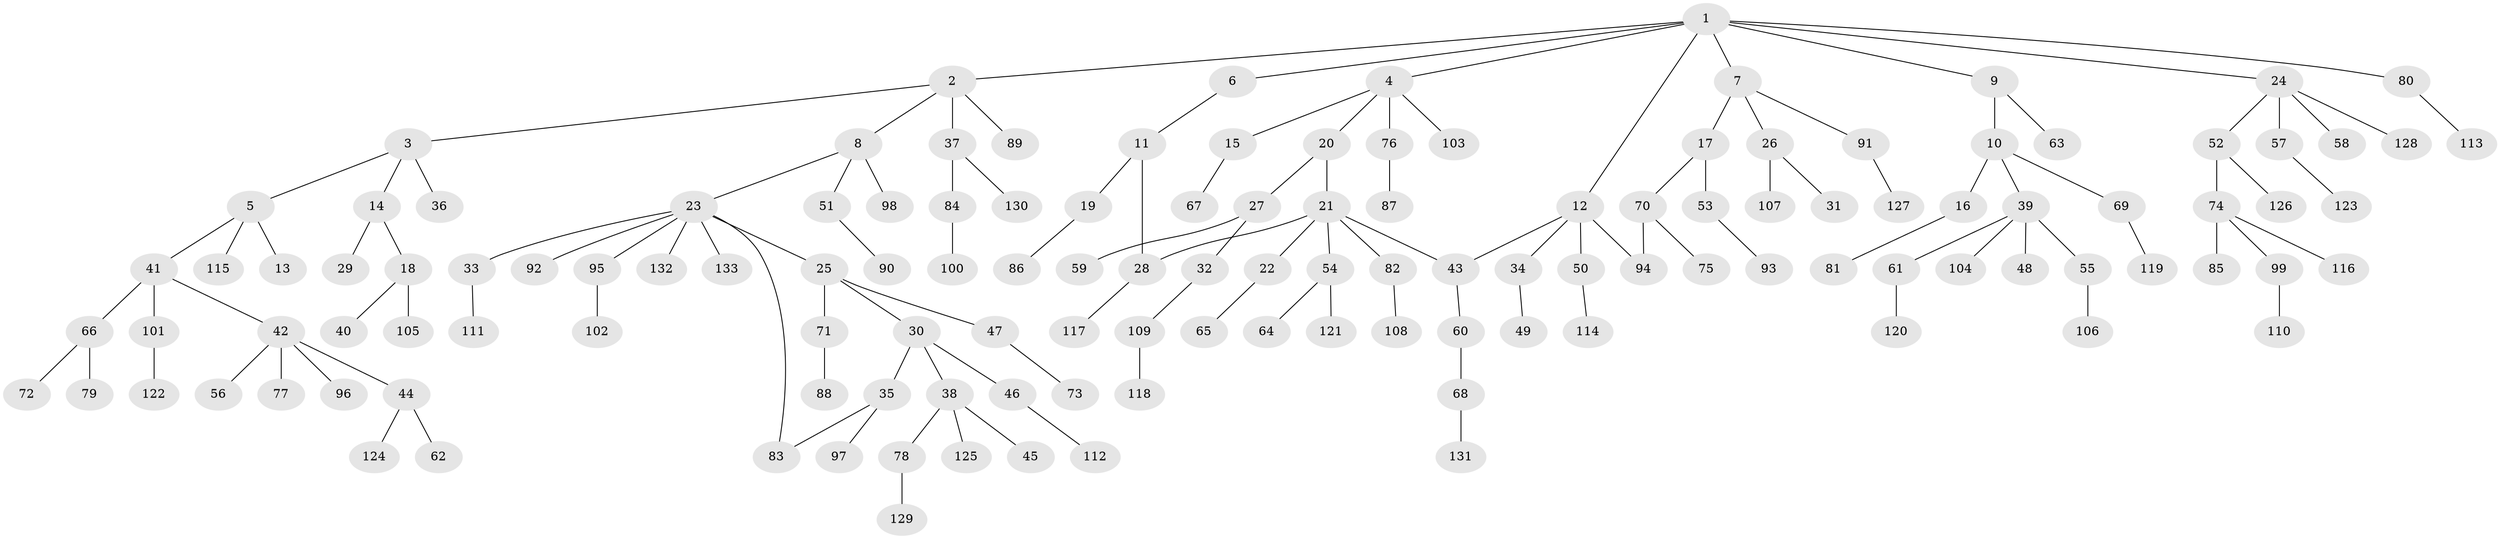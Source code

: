 // Generated by graph-tools (version 1.1) at 2025/49/03/09/25 03:49:15]
// undirected, 133 vertices, 136 edges
graph export_dot {
graph [start="1"]
  node [color=gray90,style=filled];
  1;
  2;
  3;
  4;
  5;
  6;
  7;
  8;
  9;
  10;
  11;
  12;
  13;
  14;
  15;
  16;
  17;
  18;
  19;
  20;
  21;
  22;
  23;
  24;
  25;
  26;
  27;
  28;
  29;
  30;
  31;
  32;
  33;
  34;
  35;
  36;
  37;
  38;
  39;
  40;
  41;
  42;
  43;
  44;
  45;
  46;
  47;
  48;
  49;
  50;
  51;
  52;
  53;
  54;
  55;
  56;
  57;
  58;
  59;
  60;
  61;
  62;
  63;
  64;
  65;
  66;
  67;
  68;
  69;
  70;
  71;
  72;
  73;
  74;
  75;
  76;
  77;
  78;
  79;
  80;
  81;
  82;
  83;
  84;
  85;
  86;
  87;
  88;
  89;
  90;
  91;
  92;
  93;
  94;
  95;
  96;
  97;
  98;
  99;
  100;
  101;
  102;
  103;
  104;
  105;
  106;
  107;
  108;
  109;
  110;
  111;
  112;
  113;
  114;
  115;
  116;
  117;
  118;
  119;
  120;
  121;
  122;
  123;
  124;
  125;
  126;
  127;
  128;
  129;
  130;
  131;
  132;
  133;
  1 -- 2;
  1 -- 4;
  1 -- 6;
  1 -- 7;
  1 -- 9;
  1 -- 12;
  1 -- 24;
  1 -- 80;
  2 -- 3;
  2 -- 8;
  2 -- 37;
  2 -- 89;
  3 -- 5;
  3 -- 14;
  3 -- 36;
  4 -- 15;
  4 -- 20;
  4 -- 76;
  4 -- 103;
  5 -- 13;
  5 -- 41;
  5 -- 115;
  6 -- 11;
  7 -- 17;
  7 -- 26;
  7 -- 91;
  8 -- 23;
  8 -- 51;
  8 -- 98;
  9 -- 10;
  9 -- 63;
  10 -- 16;
  10 -- 39;
  10 -- 69;
  11 -- 19;
  11 -- 28;
  12 -- 34;
  12 -- 50;
  12 -- 94;
  12 -- 43;
  14 -- 18;
  14 -- 29;
  15 -- 67;
  16 -- 81;
  17 -- 53;
  17 -- 70;
  18 -- 40;
  18 -- 105;
  19 -- 86;
  20 -- 21;
  20 -- 27;
  21 -- 22;
  21 -- 28;
  21 -- 43;
  21 -- 54;
  21 -- 82;
  22 -- 65;
  23 -- 25;
  23 -- 33;
  23 -- 92;
  23 -- 95;
  23 -- 132;
  23 -- 133;
  23 -- 83;
  24 -- 52;
  24 -- 57;
  24 -- 58;
  24 -- 128;
  25 -- 30;
  25 -- 47;
  25 -- 71;
  26 -- 31;
  26 -- 107;
  27 -- 32;
  27 -- 59;
  28 -- 117;
  30 -- 35;
  30 -- 38;
  30 -- 46;
  32 -- 109;
  33 -- 111;
  34 -- 49;
  35 -- 83;
  35 -- 97;
  37 -- 84;
  37 -- 130;
  38 -- 45;
  38 -- 78;
  38 -- 125;
  39 -- 48;
  39 -- 55;
  39 -- 61;
  39 -- 104;
  41 -- 42;
  41 -- 66;
  41 -- 101;
  42 -- 44;
  42 -- 56;
  42 -- 77;
  42 -- 96;
  43 -- 60;
  44 -- 62;
  44 -- 124;
  46 -- 112;
  47 -- 73;
  50 -- 114;
  51 -- 90;
  52 -- 74;
  52 -- 126;
  53 -- 93;
  54 -- 64;
  54 -- 121;
  55 -- 106;
  57 -- 123;
  60 -- 68;
  61 -- 120;
  66 -- 72;
  66 -- 79;
  68 -- 131;
  69 -- 119;
  70 -- 75;
  70 -- 94;
  71 -- 88;
  74 -- 85;
  74 -- 99;
  74 -- 116;
  76 -- 87;
  78 -- 129;
  80 -- 113;
  82 -- 108;
  84 -- 100;
  91 -- 127;
  95 -- 102;
  99 -- 110;
  101 -- 122;
  109 -- 118;
}
